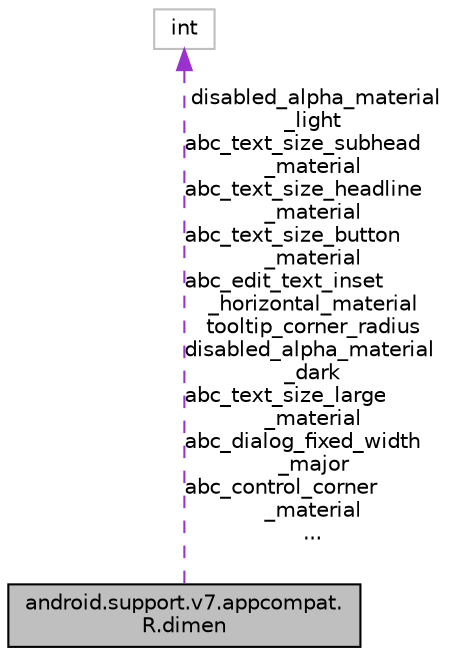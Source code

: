 digraph "android.support.v7.appcompat.R.dimen"
{
 // INTERACTIVE_SVG=YES
 // LATEX_PDF_SIZE
  edge [fontname="Helvetica",fontsize="10",labelfontname="Helvetica",labelfontsize="10"];
  node [fontname="Helvetica",fontsize="10",shape=record];
  Node1 [label="android.support.v7.appcompat.\lR.dimen",height=0.2,width=0.4,color="black", fillcolor="grey75", style="filled", fontcolor="black",tooltip=" "];
  Node2 -> Node1 [dir="back",color="darkorchid3",fontsize="10",style="dashed",label=" disabled_alpha_material\l_light\nabc_text_size_subhead\l_material\nabc_text_size_headline\l_material\nabc_text_size_button\l_material\nabc_edit_text_inset\l_horizontal_material\ntooltip_corner_radius\ndisabled_alpha_material\l_dark\nabc_text_size_large\l_material\nabc_dialog_fixed_width\l_major\nabc_control_corner\l_material\n..." ,fontname="Helvetica"];
  Node2 [label="int",height=0.2,width=0.4,color="grey75", fillcolor="white", style="filled",tooltip=" "];
}
